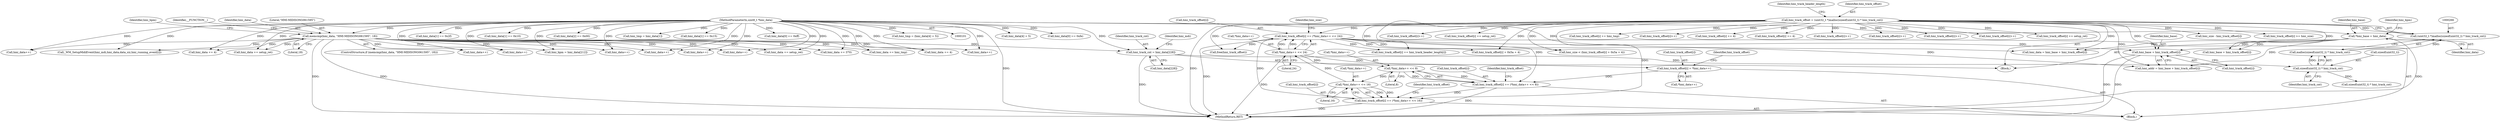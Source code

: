 digraph "0_wildmidi_660b513d99bced8783a4a5984ac2f742c74ebbdd@pointer" {
"1000403" [label="(Call,hmi_base + hmi_track_offset[i])"];
"1000110" [label="(Call,*hmi_base = hmi_data)"];
"1000102" [label="(MethodParameterIn,uint8_t *hmi_data)"];
"1000263" [label="(Call,hmi_track_offset = (uint32_t *)malloc(sizeof(uint32_t) * hmi_track_cnt))"];
"1000265" [label="(Call,(uint32_t *)malloc(sizeof(uint32_t) * hmi_track_cnt))"];
"1000267" [label="(Call,malloc(sizeof(uint32_t) * hmi_track_cnt))"];
"1000268" [label="(Call,sizeof(uint32_t) * hmi_track_cnt)"];
"1000217" [label="(Call,hmi_track_cnt = hmi_data[228])"];
"1000196" [label="(Call,memcmp(hmi_data, \"HMI-MIDISONG061595\", 18))"];
"1000374" [label="(Call,hmi_track_offset[i] += (*hmi_data++ << 24))"];
"1000378" [label="(Call,*hmi_data++ << 24)"];
"1000369" [label="(Call,*hmi_data++ << 16)"];
"1000360" [label="(Call,*hmi_data++ << 8)"];
"1000365" [label="(Call,hmi_track_offset[i] += (*hmi_data++ << 16))"];
"1000356" [label="(Call,hmi_track_offset[i] += (*hmi_data++ << 8))"];
"1000349" [label="(Call,hmi_track_offset[i] = *hmi_data++)"];
"1000195" [label="(ControlStructure,if (memcmp(hmi_data, \"HMI-MIDISONG061595\", 18)))"];
"1000217" [label="(Call,hmi_track_cnt = hmi_data[228])"];
"1000369" [label="(Call,*hmi_data++ << 16)"];
"1000110" [label="(Call,*hmi_base = hmi_data)"];
"1000834" [label="(Call,hmi_data += 4)"];
"1000794" [label="(Call,hmi_data[4] + 5)"];
"1000373" [label="(Literal,16)"];
"1000218" [label="(Identifier,hmi_track_cnt)"];
"1000779" [label="(Call,hmi_data[0] == 0xfe)"];
"1001231" [label="(Call,hmi_data++)"];
"1000354" [label="(Call,hmi_data++)"];
"1000357" [label="(Call,hmi_track_offset[i])"];
"1000219" [label="(Call,hmi_data[228])"];
"1000404" [label="(Identifier,hmi_base)"];
"1000374" [label="(Call,hmi_track_offset[i] += (*hmi_data++ << 24))"];
"1001067" [label="(Call,hmi_data++)"];
"1000386" [label="(Call,hmi_track_offset[i] + 0x5a + 4)"];
"1000384" [label="(Call,hmi_size < (hmi_track_offset[i] + 0x5a + 4))"];
"1001108" [label="(Call,hmi_data++)"];
"1000385" [label="(Identifier,hmi_size)"];
"1000273" [label="(Identifier,hmi_track_header_length)"];
"1000350" [label="(Call,hmi_track_offset[i])"];
"1000375" [label="(Call,hmi_track_offset[i])"];
"1000371" [label="(Call,hmi_data++)"];
"1000773" [label="(Call,hmi_size - hmi_track_offset[i])"];
"1000758" [label="(Call,hmi_track_offset[i] >= hmi_size)"];
"1000401" [label="(Call,hmi_addr = hmi_base + hmi_track_offset[i])"];
"1000361" [label="(Call,*hmi_data++)"];
"1000747" [label="(Call,hmi_base + hmi_track_offset[i])"];
"1000496" [label="(Call,hmi_track_offset[i]++)"];
"1000367" [label="(Identifier,hmi_track_offset)"];
"1001020" [label="(Call,hmi_track_offset[i] += setup_ret)"];
"1001359" [label="(Call,free(hmi_track_offset))"];
"1000366" [label="(Call,hmi_track_offset[i])"];
"1000353" [label="(Call,*hmi_data++)"];
"1000267" [label="(Call,malloc(sizeof(uint32_t) * hmi_track_cnt))"];
"1000348" [label="(Block,)"];
"1000358" [label="(Identifier,hmi_track_offset)"];
"1000104" [label="(Block,)"];
"1000745" [label="(Call,hmi_data = hmi_base + hmi_track_offset[i])"];
"1000802" [label="(Call,hmi_track_offset[i] += hmi_tmp)"];
"1000382" [label="(Literal,24)"];
"1000881" [label="(Call,hmi_data[1] == 0x2f)"];
"1000199" [label="(Literal,18)"];
"1001381" [label="(MethodReturn,RET)"];
"1000370" [label="(Call,*hmi_data++)"];
"1000786" [label="(Call,hmi_data[1] == 0x10)"];
"1001198" [label="(Call,hmi_track_offset[i]++)"];
"1000863" [label="(Call,_WM_SetupMidiEvent(hmi_mdi,hmi_data,data_siz,hmi_running_event[i]))"];
"1000821" [label="(Call,hmi_track_offset[i] += 4)"];
"1000376" [label="(Identifier,hmi_track_offset)"];
"1000886" [label="(Call,hmi_data[2] == 0x00)"];
"1000102" [label="(MethodParameterIn,uint8_t *hmi_data)"];
"1000197" [label="(Identifier,hmi_data)"];
"1000268" [label="(Call,sizeof(uint32_t) * hmi_track_cnt)"];
"1000379" [label="(Call,*hmi_data++)"];
"1000818" [label="(Call,hmi_data += 4)"];
"1000990" [label="(Call,hmi_tmp = hmi_data[1])"];
"1000812" [label="(Call,hmi_data[1] == 0x15)"];
"1001017" [label="(Call,hmi_data += setup_ret)"];
"1000362" [label="(Call,hmi_data++)"];
"1000837" [label="(Call,hmi_track_offset[i] += 4)"];
"1000518" [label="(Call,hmi_track_offset[i]++)"];
"1000209" [label="(Call,hmi_bpm = hmi_data[212])"];
"1000265" [label="(Call,(uint32_t *)malloc(sizeof(uint32_t) * hmi_track_cnt))"];
"1000116" [label="(Identifier,hmi_bpm)"];
"1000875" [label="(Call,hmi_data[0] == 0xff)"];
"1001112" [label="(Call,hmi_track_offset[i]++)"];
"1000356" [label="(Call,hmi_track_offset[i] += (*hmi_data++ << 8))"];
"1001235" [label="(Call,hmi_track_offset[i]++)"];
"1000198" [label="(Literal,\"HMI-MIDISONG061595\")"];
"1000349" [label="(Call,hmi_track_offset[i] = *hmi_data++)"];
"1000210" [label="(Identifier,hmi_bpm)"];
"1001194" [label="(Call,hmi_data++)"];
"1001071" [label="(Call,hmi_track_offset[i]++)"];
"1000403" [label="(Call,hmi_base + hmi_track_offset[i])"];
"1000269" [label="(Call,sizeof(uint32_t))"];
"1000112" [label="(Identifier,hmi_data)"];
"1000380" [label="(Call,hmi_data++)"];
"1000275" [label="(Call,sizeof(uint32_t) * hmi_track_cnt)"];
"1000365" [label="(Call,hmi_track_offset[i] += (*hmi_data++ << 16))"];
"1000196" [label="(Call,memcmp(hmi_data, \"HMI-MIDISONG061595\", 18))"];
"1001155" [label="(Call,hmi_data += setup_ret)"];
"1000271" [label="(Identifier,hmi_track_cnt)"];
"1000364" [label="(Literal,8)"];
"1000360" [label="(Call,*hmi_data++ << 8)"];
"1000311" [label="(Call,hmi_data += 370)"];
"1000202" [label="(Identifier,__FUNCTION__)"];
"1001158" [label="(Call,hmi_track_offset[i] += setup_ret)"];
"1000799" [label="(Call,hmi_data += hmi_tmp)"];
"1000792" [label="(Call,hmi_tmp = (hmi_data[4] + 5))"];
"1000378" [label="(Call,*hmi_data++ << 24)"];
"1000405" [label="(Call,hmi_track_offset[i])"];
"1000264" [label="(Identifier,hmi_track_offset)"];
"1000460" [label="(Call,hmi_track_offset[i] += hmi_track_header_length[i])"];
"1000263" [label="(Call,hmi_track_offset = (uint32_t *)malloc(sizeof(uint32_t) * hmi_track_cnt))"];
"1000223" [label="(Identifier,hmi_mdi)"];
"1000111" [label="(Identifier,hmi_base)"];
"1000403" -> "1000401"  [label="AST: "];
"1000403" -> "1000405"  [label="CFG: "];
"1000404" -> "1000403"  [label="AST: "];
"1000405" -> "1000403"  [label="AST: "];
"1000401" -> "1000403"  [label="CFG: "];
"1000403" -> "1001381"  [label="DDG: "];
"1000403" -> "1001381"  [label="DDG: "];
"1000110" -> "1000403"  [label="DDG: "];
"1000263" -> "1000403"  [label="DDG: "];
"1000374" -> "1000403"  [label="DDG: "];
"1000110" -> "1000104"  [label="AST: "];
"1000110" -> "1000112"  [label="CFG: "];
"1000111" -> "1000110"  [label="AST: "];
"1000112" -> "1000110"  [label="AST: "];
"1000116" -> "1000110"  [label="CFG: "];
"1000110" -> "1001381"  [label="DDG: "];
"1000102" -> "1000110"  [label="DDG: "];
"1000110" -> "1000401"  [label="DDG: "];
"1000110" -> "1000745"  [label="DDG: "];
"1000110" -> "1000747"  [label="DDG: "];
"1000102" -> "1000101"  [label="AST: "];
"1000102" -> "1001381"  [label="DDG: "];
"1000102" -> "1000196"  [label="DDG: "];
"1000102" -> "1000209"  [label="DDG: "];
"1000102" -> "1000217"  [label="DDG: "];
"1000102" -> "1000311"  [label="DDG: "];
"1000102" -> "1000354"  [label="DDG: "];
"1000102" -> "1000362"  [label="DDG: "];
"1000102" -> "1000371"  [label="DDG: "];
"1000102" -> "1000380"  [label="DDG: "];
"1000102" -> "1000745"  [label="DDG: "];
"1000102" -> "1000779"  [label="DDG: "];
"1000102" -> "1000786"  [label="DDG: "];
"1000102" -> "1000792"  [label="DDG: "];
"1000102" -> "1000794"  [label="DDG: "];
"1000102" -> "1000799"  [label="DDG: "];
"1000102" -> "1000812"  [label="DDG: "];
"1000102" -> "1000818"  [label="DDG: "];
"1000102" -> "1000834"  [label="DDG: "];
"1000102" -> "1000863"  [label="DDG: "];
"1000102" -> "1000875"  [label="DDG: "];
"1000102" -> "1000881"  [label="DDG: "];
"1000102" -> "1000886"  [label="DDG: "];
"1000102" -> "1000990"  [label="DDG: "];
"1000102" -> "1001017"  [label="DDG: "];
"1000102" -> "1001067"  [label="DDG: "];
"1000102" -> "1001108"  [label="DDG: "];
"1000102" -> "1001155"  [label="DDG: "];
"1000102" -> "1001194"  [label="DDG: "];
"1000102" -> "1001231"  [label="DDG: "];
"1000263" -> "1000104"  [label="AST: "];
"1000263" -> "1000265"  [label="CFG: "];
"1000264" -> "1000263"  [label="AST: "];
"1000265" -> "1000263"  [label="AST: "];
"1000273" -> "1000263"  [label="CFG: "];
"1000263" -> "1001381"  [label="DDG: "];
"1000265" -> "1000263"  [label="DDG: "];
"1000263" -> "1000356"  [label="DDG: "];
"1000263" -> "1000365"  [label="DDG: "];
"1000263" -> "1000374"  [label="DDG: "];
"1000263" -> "1000384"  [label="DDG: "];
"1000263" -> "1000386"  [label="DDG: "];
"1000263" -> "1000401"  [label="DDG: "];
"1000263" -> "1000460"  [label="DDG: "];
"1000263" -> "1000496"  [label="DDG: "];
"1000263" -> "1000518"  [label="DDG: "];
"1000263" -> "1000745"  [label="DDG: "];
"1000263" -> "1000747"  [label="DDG: "];
"1000263" -> "1000758"  [label="DDG: "];
"1000263" -> "1000773"  [label="DDG: "];
"1000263" -> "1000802"  [label="DDG: "];
"1000263" -> "1000821"  [label="DDG: "];
"1000263" -> "1000837"  [label="DDG: "];
"1000263" -> "1001020"  [label="DDG: "];
"1000263" -> "1001071"  [label="DDG: "];
"1000263" -> "1001112"  [label="DDG: "];
"1000263" -> "1001158"  [label="DDG: "];
"1000263" -> "1001198"  [label="DDG: "];
"1000263" -> "1001235"  [label="DDG: "];
"1000263" -> "1001359"  [label="DDG: "];
"1000265" -> "1000267"  [label="CFG: "];
"1000266" -> "1000265"  [label="AST: "];
"1000267" -> "1000265"  [label="AST: "];
"1000267" -> "1000265"  [label="DDG: "];
"1000267" -> "1000268"  [label="CFG: "];
"1000268" -> "1000267"  [label="AST: "];
"1000268" -> "1000267"  [label="DDG: "];
"1000268" -> "1000271"  [label="CFG: "];
"1000269" -> "1000268"  [label="AST: "];
"1000271" -> "1000268"  [label="AST: "];
"1000217" -> "1000268"  [label="DDG: "];
"1000268" -> "1000275"  [label="DDG: "];
"1000217" -> "1000104"  [label="AST: "];
"1000217" -> "1000219"  [label="CFG: "];
"1000218" -> "1000217"  [label="AST: "];
"1000219" -> "1000217"  [label="AST: "];
"1000223" -> "1000217"  [label="CFG: "];
"1000217" -> "1001381"  [label="DDG: "];
"1000196" -> "1000217"  [label="DDG: "];
"1000196" -> "1000195"  [label="AST: "];
"1000196" -> "1000199"  [label="CFG: "];
"1000197" -> "1000196"  [label="AST: "];
"1000198" -> "1000196"  [label="AST: "];
"1000199" -> "1000196"  [label="AST: "];
"1000202" -> "1000196"  [label="CFG: "];
"1000210" -> "1000196"  [label="CFG: "];
"1000196" -> "1001381"  [label="DDG: "];
"1000196" -> "1001381"  [label="DDG: "];
"1000196" -> "1000209"  [label="DDG: "];
"1000196" -> "1000311"  [label="DDG: "];
"1000196" -> "1000354"  [label="DDG: "];
"1000196" -> "1000362"  [label="DDG: "];
"1000196" -> "1000371"  [label="DDG: "];
"1000196" -> "1000380"  [label="DDG: "];
"1000196" -> "1000799"  [label="DDG: "];
"1000196" -> "1000818"  [label="DDG: "];
"1000196" -> "1000834"  [label="DDG: "];
"1000196" -> "1000863"  [label="DDG: "];
"1000196" -> "1001017"  [label="DDG: "];
"1000196" -> "1001067"  [label="DDG: "];
"1000196" -> "1001108"  [label="DDG: "];
"1000196" -> "1001155"  [label="DDG: "];
"1000196" -> "1001194"  [label="DDG: "];
"1000196" -> "1001231"  [label="DDG: "];
"1000374" -> "1000348"  [label="AST: "];
"1000374" -> "1000378"  [label="CFG: "];
"1000375" -> "1000374"  [label="AST: "];
"1000378" -> "1000374"  [label="AST: "];
"1000385" -> "1000374"  [label="CFG: "];
"1000374" -> "1001381"  [label="DDG: "];
"1000378" -> "1000374"  [label="DDG: "];
"1000378" -> "1000374"  [label="DDG: "];
"1000365" -> "1000374"  [label="DDG: "];
"1000374" -> "1000384"  [label="DDG: "];
"1000374" -> "1000386"  [label="DDG: "];
"1000374" -> "1000401"  [label="DDG: "];
"1000374" -> "1000460"  [label="DDG: "];
"1000374" -> "1001359"  [label="DDG: "];
"1000378" -> "1000382"  [label="CFG: "];
"1000379" -> "1000378"  [label="AST: "];
"1000382" -> "1000378"  [label="AST: "];
"1000378" -> "1001381"  [label="DDG: "];
"1000378" -> "1000349"  [label="DDG: "];
"1000378" -> "1000360"  [label="DDG: "];
"1000369" -> "1000378"  [label="DDG: "];
"1000369" -> "1000365"  [label="AST: "];
"1000369" -> "1000373"  [label="CFG: "];
"1000370" -> "1000369"  [label="AST: "];
"1000373" -> "1000369"  [label="AST: "];
"1000365" -> "1000369"  [label="CFG: "];
"1000369" -> "1000365"  [label="DDG: "];
"1000369" -> "1000365"  [label="DDG: "];
"1000360" -> "1000369"  [label="DDG: "];
"1000360" -> "1000356"  [label="AST: "];
"1000360" -> "1000364"  [label="CFG: "];
"1000361" -> "1000360"  [label="AST: "];
"1000364" -> "1000360"  [label="AST: "];
"1000356" -> "1000360"  [label="CFG: "];
"1000360" -> "1000356"  [label="DDG: "];
"1000360" -> "1000356"  [label="DDG: "];
"1000365" -> "1000348"  [label="AST: "];
"1000366" -> "1000365"  [label="AST: "];
"1000376" -> "1000365"  [label="CFG: "];
"1000365" -> "1001381"  [label="DDG: "];
"1000356" -> "1000365"  [label="DDG: "];
"1000356" -> "1000348"  [label="AST: "];
"1000357" -> "1000356"  [label="AST: "];
"1000367" -> "1000356"  [label="CFG: "];
"1000356" -> "1001381"  [label="DDG: "];
"1000349" -> "1000356"  [label="DDG: "];
"1000349" -> "1000348"  [label="AST: "];
"1000349" -> "1000353"  [label="CFG: "];
"1000350" -> "1000349"  [label="AST: "];
"1000353" -> "1000349"  [label="AST: "];
"1000358" -> "1000349"  [label="CFG: "];
}
